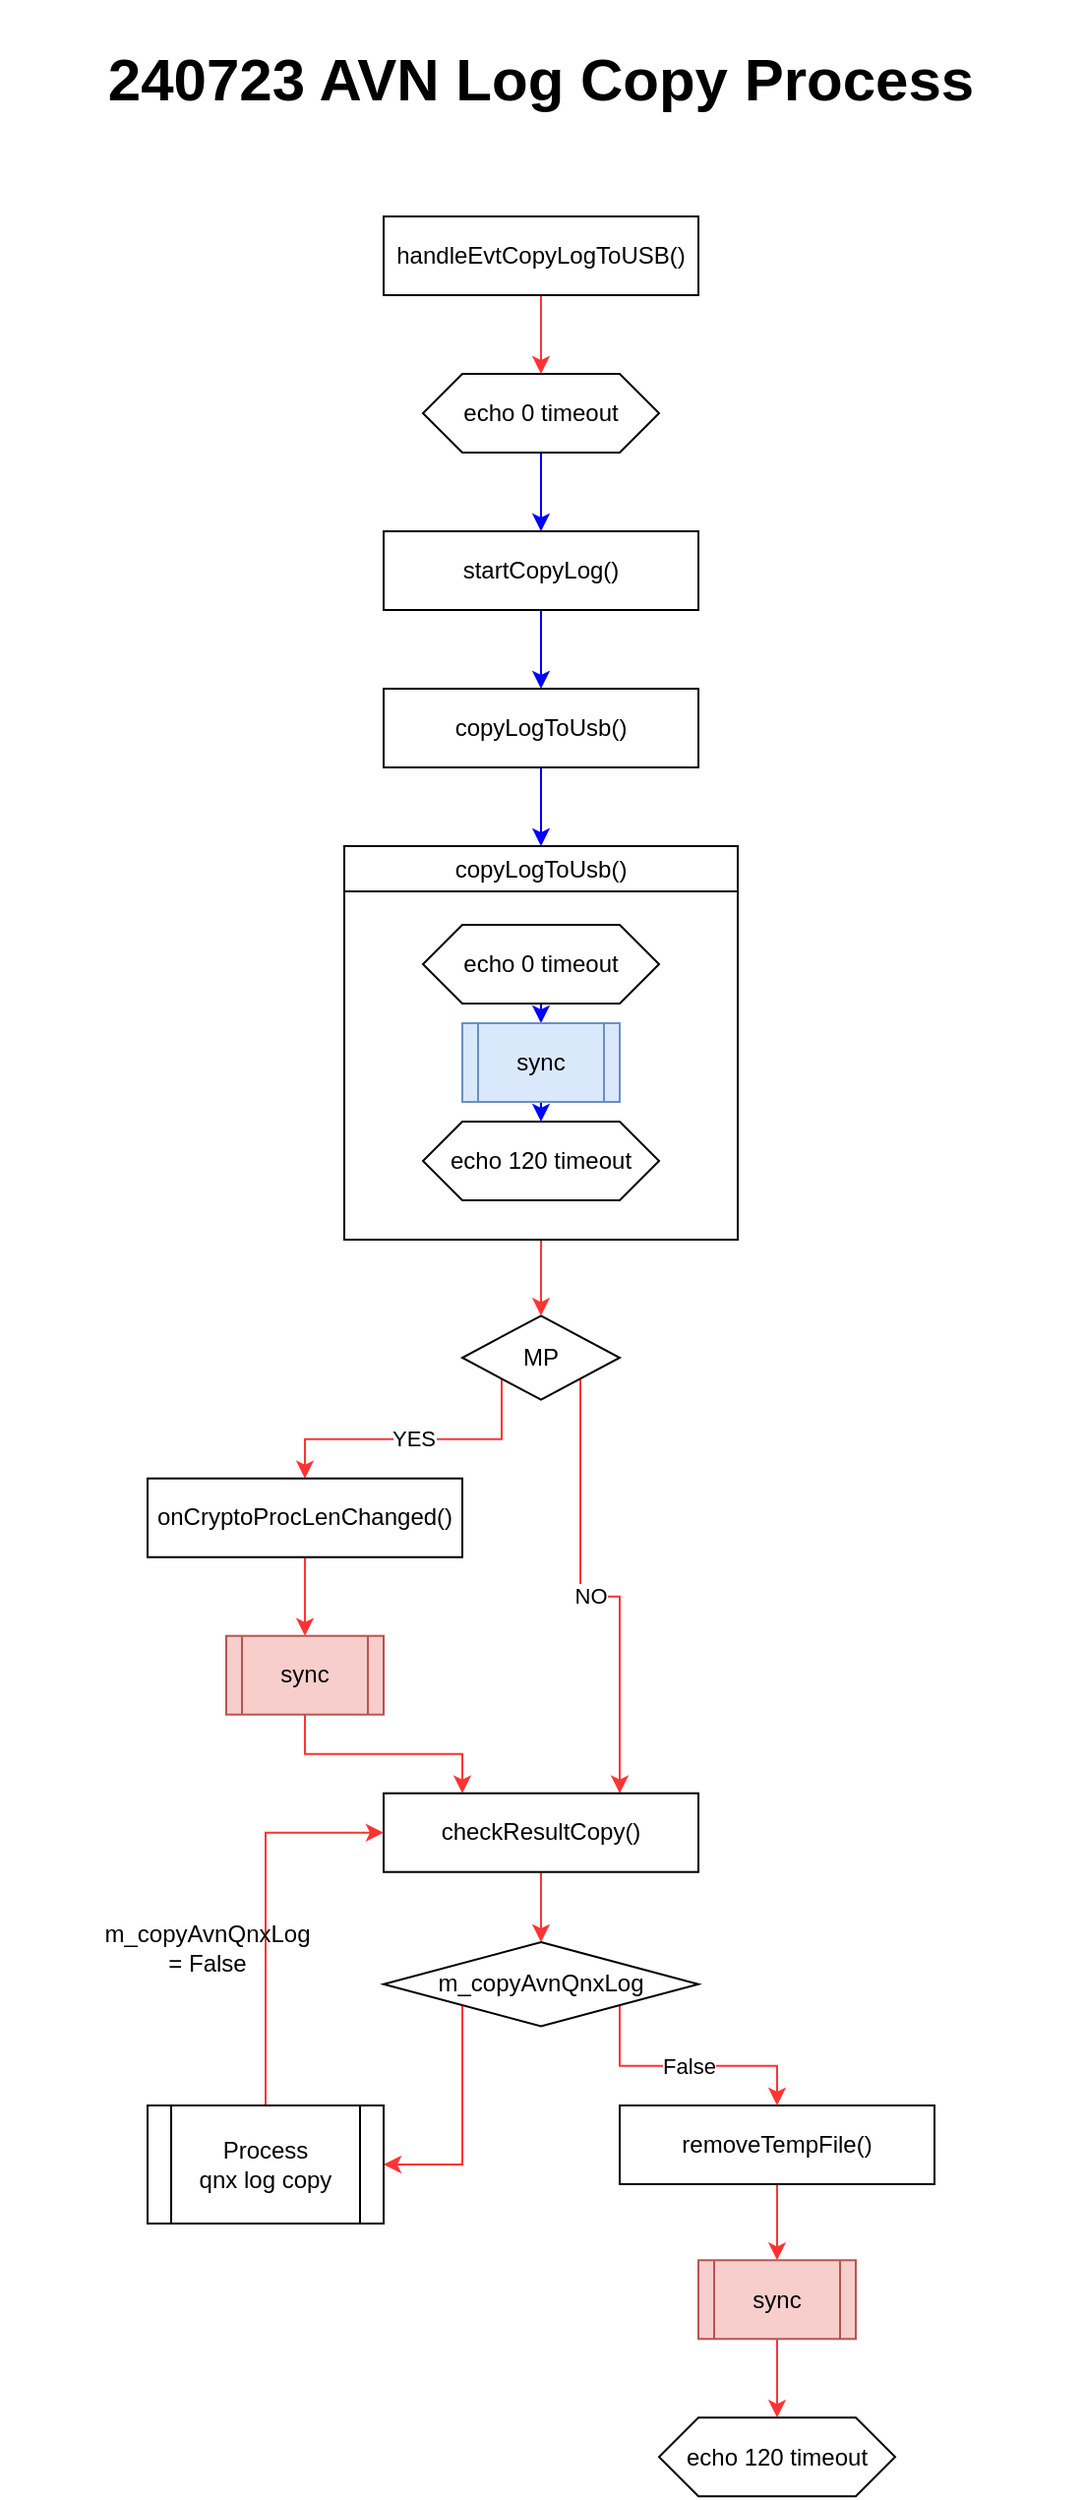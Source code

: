 <mxfile version="24.7.3" type="github">
  <diagram name="페이지-1" id="5AxDAiGEQX8COLGU8uBM">
    <mxGraphModel dx="1393" dy="1365" grid="0" gridSize="10" guides="1" tooltips="1" connect="1" arrows="1" fold="1" page="1" pageScale="1" pageWidth="1200" pageHeight="1600" math="0" shadow="0">
      <root>
        <mxCell id="0" />
        <mxCell id="1" parent="0" />
        <mxCell id="7r6Vfg-uYQTgdr9mWJEp-51" value="" style="edgeStyle=orthogonalEdgeStyle;rounded=0;orthogonalLoop=1;jettySize=auto;html=1;fillColor=#f8cecc;strokeColor=#FF3333;" edge="1" parent="1" source="7r6Vfg-uYQTgdr9mWJEp-3" target="7r6Vfg-uYQTgdr9mWJEp-6">
          <mxGeometry relative="1" as="geometry" />
        </mxCell>
        <mxCell id="7r6Vfg-uYQTgdr9mWJEp-3" value="handleEvtCopyLogToUSB()" style="rounded=0;whiteSpace=wrap;html=1;" vertex="1" parent="1">
          <mxGeometry x="1720" y="160" width="160" height="40" as="geometry" />
        </mxCell>
        <mxCell id="7r6Vfg-uYQTgdr9mWJEp-4" value="" style="edgeStyle=orthogonalEdgeStyle;rounded=0;orthogonalLoop=1;jettySize=auto;html=1;strokeColor=#0000FF;" edge="1" parent="1" source="7r6Vfg-uYQTgdr9mWJEp-5" target="7r6Vfg-uYQTgdr9mWJEp-11">
          <mxGeometry relative="1" as="geometry" />
        </mxCell>
        <mxCell id="7r6Vfg-uYQTgdr9mWJEp-5" value="startCopyLog()" style="rounded=0;whiteSpace=wrap;html=1;" vertex="1" parent="1">
          <mxGeometry x="1720" y="320" width="160" height="40" as="geometry" />
        </mxCell>
        <mxCell id="7r6Vfg-uYQTgdr9mWJEp-52" value="" style="edgeStyle=orthogonalEdgeStyle;rounded=0;orthogonalLoop=1;jettySize=auto;html=1;strokeColor=#0000FF;" edge="1" parent="1" source="7r6Vfg-uYQTgdr9mWJEp-6" target="7r6Vfg-uYQTgdr9mWJEp-5">
          <mxGeometry relative="1" as="geometry" />
        </mxCell>
        <mxCell id="7r6Vfg-uYQTgdr9mWJEp-6" value="echo 0 timeout" style="shape=hexagon;perimeter=hexagonPerimeter2;whiteSpace=wrap;html=1;fixedSize=1;" vertex="1" parent="1">
          <mxGeometry x="1740" y="240" width="120" height="40" as="geometry" />
        </mxCell>
        <mxCell id="7r6Vfg-uYQTgdr9mWJEp-8" value="YES" style="edgeStyle=orthogonalEdgeStyle;rounded=0;orthogonalLoop=1;jettySize=auto;html=1;exitX=0;exitY=1;exitDx=0;exitDy=0;entryX=0.5;entryY=0;entryDx=0;entryDy=0;strokeColor=#FF3333;" edge="1" parent="1" source="7r6Vfg-uYQTgdr9mWJEp-9" target="7r6Vfg-uYQTgdr9mWJEp-21">
          <mxGeometry relative="1" as="geometry" />
        </mxCell>
        <mxCell id="7r6Vfg-uYQTgdr9mWJEp-49" value="NO" style="edgeStyle=orthogonalEdgeStyle;rounded=0;orthogonalLoop=1;jettySize=auto;html=1;exitX=1;exitY=1;exitDx=0;exitDy=0;entryX=0.75;entryY=0;entryDx=0;entryDy=0;strokeColor=#FF3333;" edge="1" parent="1" source="7r6Vfg-uYQTgdr9mWJEp-9" target="7r6Vfg-uYQTgdr9mWJEp-25">
          <mxGeometry relative="1" as="geometry" />
        </mxCell>
        <mxCell id="7r6Vfg-uYQTgdr9mWJEp-9" value="MP" style="rhombus;whiteSpace=wrap;html=1;fontSize=12;" vertex="1" parent="1">
          <mxGeometry x="1760" y="718.65" width="80" height="42.7" as="geometry" />
        </mxCell>
        <mxCell id="7r6Vfg-uYQTgdr9mWJEp-37" style="edgeStyle=orthogonalEdgeStyle;rounded=0;orthogonalLoop=1;jettySize=auto;html=1;entryX=0.5;entryY=0;entryDx=0;entryDy=0;strokeColor=#0000FF;" edge="1" parent="1" source="7r6Vfg-uYQTgdr9mWJEp-11" target="7r6Vfg-uYQTgdr9mWJEp-30">
          <mxGeometry relative="1" as="geometry" />
        </mxCell>
        <mxCell id="7r6Vfg-uYQTgdr9mWJEp-11" value="copyLogToUsb()" style="rounded=0;whiteSpace=wrap;html=1;" vertex="1" parent="1">
          <mxGeometry x="1720" y="400.0" width="160" height="40" as="geometry" />
        </mxCell>
        <mxCell id="7r6Vfg-uYQTgdr9mWJEp-28" value="" style="edgeStyle=orthogonalEdgeStyle;rounded=0;orthogonalLoop=1;jettySize=auto;html=1;strokeColor=#FF3333;" edge="1" parent="1" source="7r6Vfg-uYQTgdr9mWJEp-19" target="7r6Vfg-uYQTgdr9mWJEp-27">
          <mxGeometry relative="1" as="geometry" />
        </mxCell>
        <mxCell id="7r6Vfg-uYQTgdr9mWJEp-19" value="removeTempFile()" style="rounded=0;whiteSpace=wrap;html=1;" vertex="1" parent="1">
          <mxGeometry x="1840" y="1120" width="160" height="40" as="geometry" />
        </mxCell>
        <mxCell id="7r6Vfg-uYQTgdr9mWJEp-20" value="" style="edgeStyle=orthogonalEdgeStyle;rounded=0;orthogonalLoop=1;jettySize=auto;html=1;strokeColor=#FF3333;" edge="1" parent="1" source="7r6Vfg-uYQTgdr9mWJEp-21" target="7r6Vfg-uYQTgdr9mWJEp-23">
          <mxGeometry relative="1" as="geometry" />
        </mxCell>
        <mxCell id="7r6Vfg-uYQTgdr9mWJEp-21" value="onCryptoProcLenChanged()" style="rounded=0;whiteSpace=wrap;html=1;" vertex="1" parent="1">
          <mxGeometry x="1600" y="801.35" width="160" height="40" as="geometry" />
        </mxCell>
        <mxCell id="7r6Vfg-uYQTgdr9mWJEp-48" style="edgeStyle=orthogonalEdgeStyle;rounded=0;orthogonalLoop=1;jettySize=auto;html=1;entryX=0.25;entryY=0;entryDx=0;entryDy=0;strokeColor=#FF3333;" edge="1" parent="1" source="7r6Vfg-uYQTgdr9mWJEp-23" target="7r6Vfg-uYQTgdr9mWJEp-25">
          <mxGeometry relative="1" as="geometry" />
        </mxCell>
        <mxCell id="7r6Vfg-uYQTgdr9mWJEp-23" value="sync" style="shape=process;whiteSpace=wrap;html=1;backgroundOutline=1;fillColor=#f8cecc;strokeColor=#b85450;" vertex="1" parent="1">
          <mxGeometry x="1640" y="881.35" width="80" height="40" as="geometry" />
        </mxCell>
        <mxCell id="7r6Vfg-uYQTgdr9mWJEp-53" value="" style="edgeStyle=orthogonalEdgeStyle;rounded=0;orthogonalLoop=1;jettySize=auto;html=1;strokeColor=#FF3333;" edge="1" parent="1" source="7r6Vfg-uYQTgdr9mWJEp-25" target="7r6Vfg-uYQTgdr9mWJEp-50">
          <mxGeometry relative="1" as="geometry" />
        </mxCell>
        <mxCell id="7r6Vfg-uYQTgdr9mWJEp-25" value="checkResultCopy()" style="rounded=0;whiteSpace=wrap;html=1;" vertex="1" parent="1">
          <mxGeometry x="1720" y="961.35" width="160" height="40" as="geometry" />
        </mxCell>
        <mxCell id="7r6Vfg-uYQTgdr9mWJEp-59" value="" style="edgeStyle=orthogonalEdgeStyle;rounded=0;orthogonalLoop=1;jettySize=auto;html=1;strokeColor=#FF3333;" edge="1" parent="1" source="7r6Vfg-uYQTgdr9mWJEp-27" target="7r6Vfg-uYQTgdr9mWJEp-29">
          <mxGeometry relative="1" as="geometry" />
        </mxCell>
        <mxCell id="7r6Vfg-uYQTgdr9mWJEp-27" value="sync" style="shape=process;whiteSpace=wrap;html=1;backgroundOutline=1;fillColor=#f8cecc;strokeColor=#b85450;" vertex="1" parent="1">
          <mxGeometry x="1880" y="1198.65" width="80" height="40" as="geometry" />
        </mxCell>
        <mxCell id="7r6Vfg-uYQTgdr9mWJEp-29" value="echo 120 timeout" style="shape=hexagon;perimeter=hexagonPerimeter2;whiteSpace=wrap;html=1;fixedSize=1;" vertex="1" parent="1">
          <mxGeometry x="1860" y="1278.65" width="120" height="40" as="geometry" />
        </mxCell>
        <mxCell id="7r6Vfg-uYQTgdr9mWJEp-35" style="edgeStyle=orthogonalEdgeStyle;rounded=0;orthogonalLoop=1;jettySize=auto;html=1;exitX=0.5;exitY=1;exitDx=0;exitDy=0;entryX=0.5;entryY=0;entryDx=0;entryDy=0;strokeColor=#FF3333;" edge="1" parent="1" source="7r6Vfg-uYQTgdr9mWJEp-30" target="7r6Vfg-uYQTgdr9mWJEp-9">
          <mxGeometry relative="1" as="geometry" />
        </mxCell>
        <mxCell id="7r6Vfg-uYQTgdr9mWJEp-30" value="&lt;span style=&quot;font-weight: 400;&quot;&gt;copyLogToUsb()&lt;/span&gt;" style="swimlane;whiteSpace=wrap;html=1;" vertex="1" parent="1">
          <mxGeometry x="1700" y="480" width="200" height="200" as="geometry" />
        </mxCell>
        <mxCell id="7r6Vfg-uYQTgdr9mWJEp-38" style="edgeStyle=orthogonalEdgeStyle;rounded=0;orthogonalLoop=1;jettySize=auto;html=1;exitX=0.5;exitY=1;exitDx=0;exitDy=0;entryX=0.5;entryY=0;entryDx=0;entryDy=0;fontColor=#0000FF;strokeColor=#0000FF;" edge="1" parent="7r6Vfg-uYQTgdr9mWJEp-30" source="7r6Vfg-uYQTgdr9mWJEp-31" target="7r6Vfg-uYQTgdr9mWJEp-32">
          <mxGeometry relative="1" as="geometry" />
        </mxCell>
        <mxCell id="7r6Vfg-uYQTgdr9mWJEp-31" value="echo 0 timeout" style="shape=hexagon;perimeter=hexagonPerimeter2;whiteSpace=wrap;html=1;fixedSize=1;" vertex="1" parent="7r6Vfg-uYQTgdr9mWJEp-30">
          <mxGeometry x="40" y="40.0" width="120" height="40" as="geometry" />
        </mxCell>
        <mxCell id="7r6Vfg-uYQTgdr9mWJEp-39" style="edgeStyle=orthogonalEdgeStyle;rounded=0;orthogonalLoop=1;jettySize=auto;html=1;exitX=0.5;exitY=1;exitDx=0;exitDy=0;entryX=0.5;entryY=0;entryDx=0;entryDy=0;strokeColor=#0000FF;" edge="1" parent="7r6Vfg-uYQTgdr9mWJEp-30" source="7r6Vfg-uYQTgdr9mWJEp-32" target="7r6Vfg-uYQTgdr9mWJEp-33">
          <mxGeometry relative="1" as="geometry" />
        </mxCell>
        <mxCell id="7r6Vfg-uYQTgdr9mWJEp-32" value="sync" style="shape=process;whiteSpace=wrap;html=1;backgroundOutline=1;fillColor=#dae8fc;strokeColor=#6c8ebf;" vertex="1" parent="7r6Vfg-uYQTgdr9mWJEp-30">
          <mxGeometry x="60" y="90" width="80" height="40" as="geometry" />
        </mxCell>
        <mxCell id="7r6Vfg-uYQTgdr9mWJEp-33" value="echo 120 timeout" style="shape=hexagon;perimeter=hexagonPerimeter2;whiteSpace=wrap;html=1;fixedSize=1;" vertex="1" parent="7r6Vfg-uYQTgdr9mWJEp-30">
          <mxGeometry x="40" y="140" width="120" height="40" as="geometry" />
        </mxCell>
        <mxCell id="7r6Vfg-uYQTgdr9mWJEp-58" value="False" style="edgeStyle=orthogonalEdgeStyle;rounded=0;orthogonalLoop=1;jettySize=auto;html=1;exitX=1;exitY=1;exitDx=0;exitDy=0;entryX=0.5;entryY=0;entryDx=0;entryDy=0;strokeColor=#FF3333;" edge="1" parent="1" source="7r6Vfg-uYQTgdr9mWJEp-50" target="7r6Vfg-uYQTgdr9mWJEp-19">
          <mxGeometry relative="1" as="geometry" />
        </mxCell>
        <mxCell id="7r6Vfg-uYQTgdr9mWJEp-61" style="edgeStyle=orthogonalEdgeStyle;rounded=0;orthogonalLoop=1;jettySize=auto;html=1;exitX=0;exitY=1;exitDx=0;exitDy=0;entryX=1;entryY=0.5;entryDx=0;entryDy=0;strokeColor=#FF3333;" edge="1" parent="1" source="7r6Vfg-uYQTgdr9mWJEp-50" target="7r6Vfg-uYQTgdr9mWJEp-60">
          <mxGeometry relative="1" as="geometry" />
        </mxCell>
        <mxCell id="7r6Vfg-uYQTgdr9mWJEp-50" value="m_copyAvnQnxLog" style="rhombus;whiteSpace=wrap;html=1;fontSize=12;" vertex="1" parent="1">
          <mxGeometry x="1720" y="1037" width="160" height="42.7" as="geometry" />
        </mxCell>
        <mxCell id="7r6Vfg-uYQTgdr9mWJEp-62" value="&lt;br&gt;&lt;span style=&quot;color: rgb(0, 0, 0); font-family: Helvetica; font-size: 12px; font-style: normal; font-variant-ligatures: normal; font-variant-caps: normal; font-weight: 400; letter-spacing: normal; orphans: 2; text-align: center; text-indent: 0px; text-transform: none; widows: 2; word-spacing: 0px; -webkit-text-stroke-width: 0px; white-space: normal; text-decoration-thickness: initial; text-decoration-style: initial; text-decoration-color: initial; float: none; display: inline !important;&quot;&gt;m_copyAvnQnxLog = False&lt;/span&gt;&lt;div&gt;&lt;br&gt;&lt;/div&gt;" style="edgeStyle=orthogonalEdgeStyle;rounded=0;orthogonalLoop=1;jettySize=auto;html=1;entryX=0;entryY=0.5;entryDx=0;entryDy=0;labelBackgroundColor=none;strokeColor=#FF3333;" edge="1" parent="1" source="7r6Vfg-uYQTgdr9mWJEp-60" target="7r6Vfg-uYQTgdr9mWJEp-25">
          <mxGeometry x="-0.194" y="30" relative="1" as="geometry">
            <mxPoint as="offset" />
          </mxGeometry>
        </mxCell>
        <mxCell id="7r6Vfg-uYQTgdr9mWJEp-60" value="Process&lt;div&gt;qnx log copy&lt;/div&gt;" style="shape=process;whiteSpace=wrap;html=1;backgroundOutline=1;" vertex="1" parent="1">
          <mxGeometry x="1600" y="1120" width="120" height="60" as="geometry" />
        </mxCell>
        <mxCell id="7r6Vfg-uYQTgdr9mWJEp-63" value="240723 AVN Log Copy Process" style="text;html=1;align=center;verticalAlign=middle;whiteSpace=wrap;rounded=0;fontSize=30;fontStyle=1" vertex="1" parent="1">
          <mxGeometry x="1525" y="50" width="550" height="80" as="geometry" />
        </mxCell>
      </root>
    </mxGraphModel>
  </diagram>
</mxfile>
